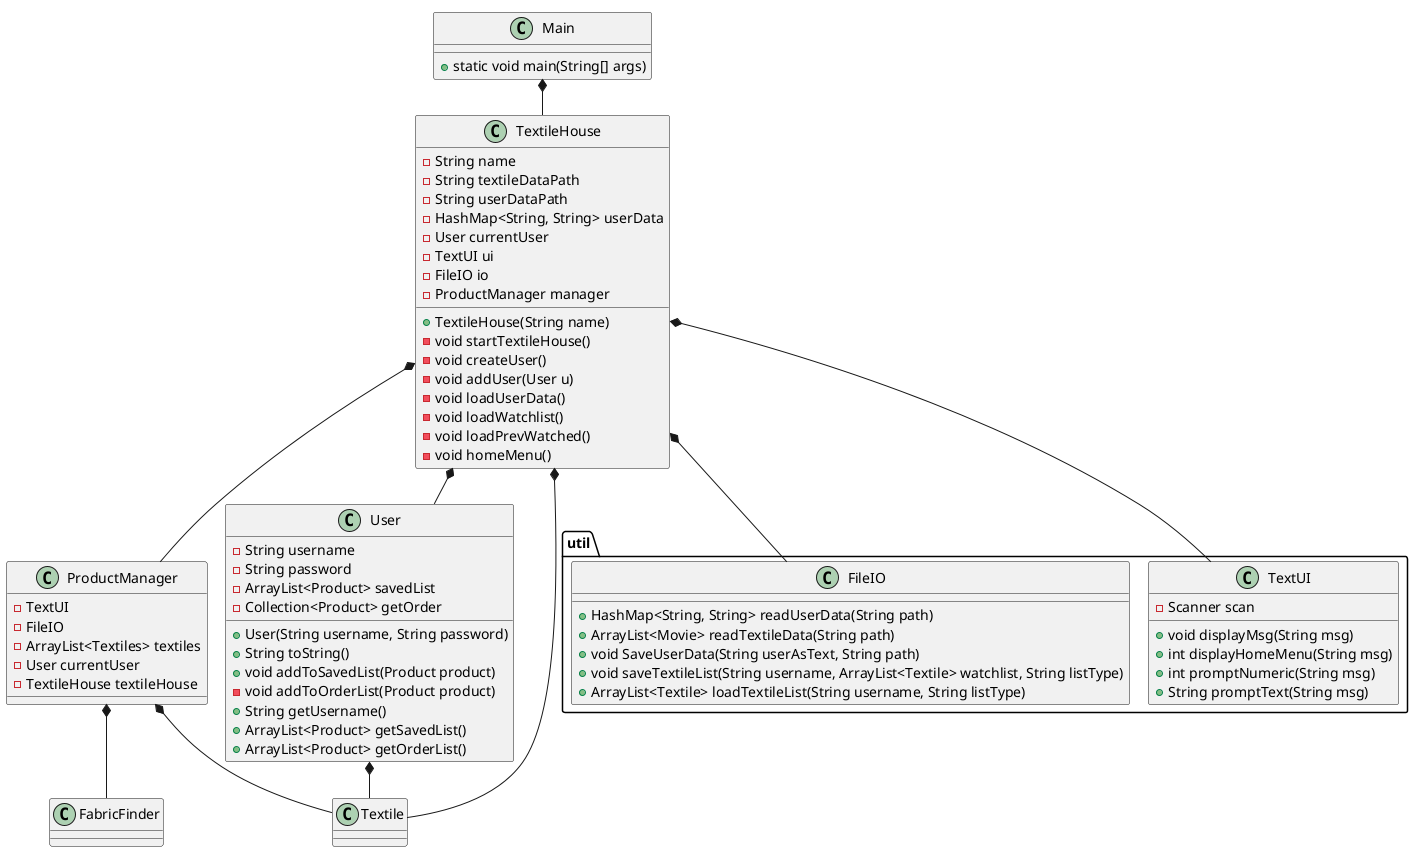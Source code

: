 @startuml
!pragma layout smetana

class Main {
+ static void main(String[] args)
}


class TextileHouse{
- String name
- String textileDataPath
- String userDataPath
- HashMap<String, String> userData
- User currentUser
- TextUI ui
- FileIO io
- ProductManager manager
+ TextileHouse(String name)
- void startTextileHouse()
- void createUser()
- void addUser(User u)
- void loadUserData()
- void loadWatchlist()
- void loadPrevWatched()
- void homeMenu()
}

class ProductManager{
- TextUI
- FileIO
- ArrayList<Textiles> textiles
- User currentUser
- TextileHouse textileHouse
}

class FabricFinder{
}

class User {
- String username
- String password
- ArrayList<Product> savedList
- Collection<Product> getOrder
+ User(String username, String password)
+ String toString()
+ void addToSavedList(Product product)
- void addToOrderList(Product product)
+ String getUsername()
+ ArrayList<Product> getSavedList()
+ ArrayList<Product> getOrderList()
}

class Textile {}

package "util" {

class TextUI {
- Scanner scan
+ void displayMsg(String msg)
+ int displayHomeMenu(String msg)
+ int promptNumeric(String msg)
+ String promptText(String msg)
}

class FileIO {
+ HashMap<String, String> readUserData(String path)
+ ArrayList<Movie> readTextileData(String path)
+ void SaveUserData(String userAsText, String path)
+ void saveTextileList(String username, ArrayList<Textile> watchlist, String listType)
+ ArrayList<Textile> loadTextileList(String username, String listType)
}
}

Main *-- TextileHouse
TextileHouse *-- FileIO
TextileHouse *-- TextUI
TextileHouse *-- User
TextileHouse *-- ProductManager
ProductManager *-- Textile
ProductManager *-- FabricFinder
TextileHouse *-- Textile
User *-- Textile
@enduml